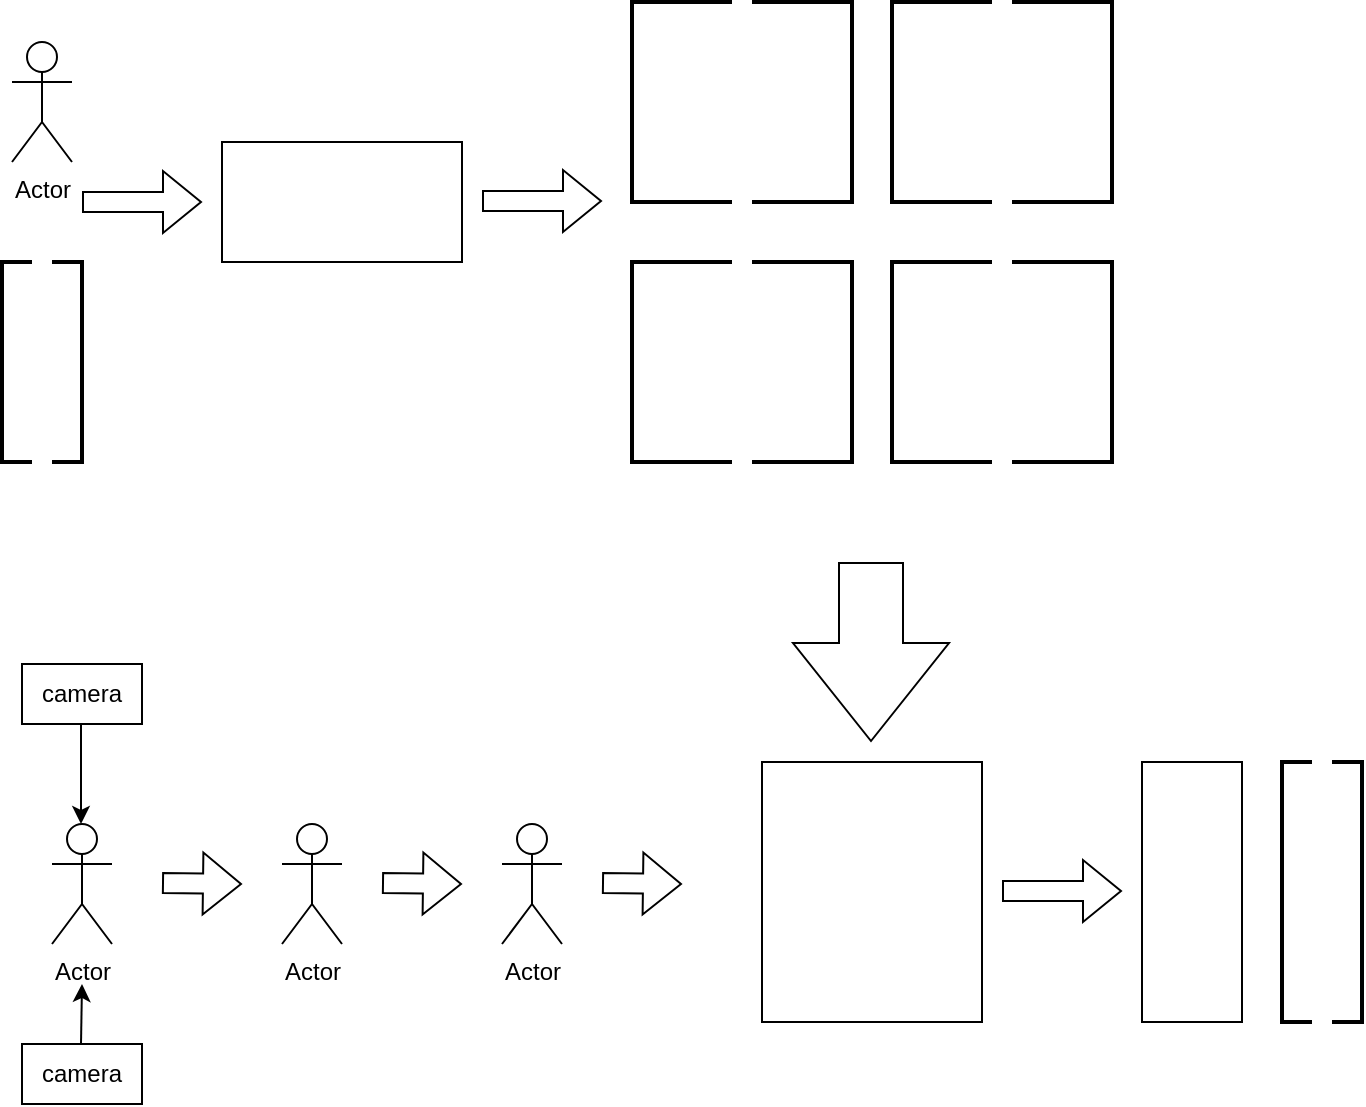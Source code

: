<mxfile version="20.8.1" type="github">
  <diagram id="xfnueDyBU45pbn4OBLwx" name="第 1 页">
    <mxGraphModel dx="925" dy="740" grid="1" gridSize="10" guides="1" tooltips="1" connect="1" arrows="1" fold="1" page="1" pageScale="1" pageWidth="827" pageHeight="1169" math="0" shadow="0">
      <root>
        <mxCell id="0" />
        <mxCell id="1" parent="0" />
        <mxCell id="b7YXW5oOEjvJ8driE_tI-1" value="Actor" style="shape=umlActor;verticalLabelPosition=bottom;verticalAlign=top;html=1;outlineConnect=0;" vertex="1" parent="1">
          <mxGeometry x="85" y="60" width="30" height="60" as="geometry" />
        </mxCell>
        <mxCell id="b7YXW5oOEjvJ8driE_tI-2" value="" style="shape=flexArrow;endArrow=classic;html=1;rounded=0;" edge="1" parent="1">
          <mxGeometry width="50" height="50" relative="1" as="geometry">
            <mxPoint x="120" y="140" as="sourcePoint" />
            <mxPoint x="180" y="140" as="targetPoint" />
          </mxGeometry>
        </mxCell>
        <mxCell id="b7YXW5oOEjvJ8driE_tI-3" value="" style="rounded=0;whiteSpace=wrap;html=1;" vertex="1" parent="1">
          <mxGeometry x="190" y="110" width="120" height="60" as="geometry" />
        </mxCell>
        <mxCell id="b7YXW5oOEjvJ8driE_tI-5" value="" style="shape=flexArrow;endArrow=classic;html=1;rounded=0;" edge="1" parent="1">
          <mxGeometry width="50" height="50" relative="1" as="geometry">
            <mxPoint x="320" y="139.5" as="sourcePoint" />
            <mxPoint x="380" y="139.5" as="targetPoint" />
          </mxGeometry>
        </mxCell>
        <mxCell id="b7YXW5oOEjvJ8driE_tI-12" value="" style="shape=flexArrow;endArrow=classic;html=1;rounded=0;endWidth=45;endSize=16;width=32;" edge="1" parent="1">
          <mxGeometry x="-0.556" y="-30" width="50" height="50" relative="1" as="geometry">
            <mxPoint x="514.5" y="320" as="sourcePoint" />
            <mxPoint x="514.5" y="410" as="targetPoint" />
            <mxPoint as="offset" />
          </mxGeometry>
        </mxCell>
        <mxCell id="b7YXW5oOEjvJ8driE_tI-13" value="" style="rounded=0;whiteSpace=wrap;html=1;" vertex="1" parent="1">
          <mxGeometry x="460" y="420" width="110" height="130" as="geometry" />
        </mxCell>
        <mxCell id="b7YXW5oOEjvJ8driE_tI-15" value="" style="shape=flexArrow;endArrow=classic;html=1;rounded=0;" edge="1" parent="1">
          <mxGeometry width="50" height="50" relative="1" as="geometry">
            <mxPoint x="580" y="484.5" as="sourcePoint" />
            <mxPoint x="640" y="484.5" as="targetPoint" />
          </mxGeometry>
        </mxCell>
        <mxCell id="b7YXW5oOEjvJ8driE_tI-16" value="" style="rounded=0;whiteSpace=wrap;html=1;" vertex="1" parent="1">
          <mxGeometry x="650" y="420" width="50" height="130" as="geometry" />
        </mxCell>
        <mxCell id="b7YXW5oOEjvJ8driE_tI-17" value="camera" style="rounded=0;whiteSpace=wrap;html=1;" vertex="1" parent="1">
          <mxGeometry x="90" y="371" width="60" height="30" as="geometry" />
        </mxCell>
        <mxCell id="b7YXW5oOEjvJ8driE_tI-19" value="Actor" style="shape=umlActor;verticalLabelPosition=bottom;verticalAlign=top;html=1;outlineConnect=0;" vertex="1" parent="1">
          <mxGeometry x="105" y="451" width="30" height="60" as="geometry" />
        </mxCell>
        <mxCell id="b7YXW5oOEjvJ8driE_tI-20" value="" style="endArrow=classic;html=1;rounded=0;" edge="1" parent="1">
          <mxGeometry width="50" height="50" relative="1" as="geometry">
            <mxPoint x="119.5" y="401" as="sourcePoint" />
            <mxPoint x="119.5" y="451" as="targetPoint" />
          </mxGeometry>
        </mxCell>
        <mxCell id="b7YXW5oOEjvJ8driE_tI-21" value="camera" style="rounded=0;whiteSpace=wrap;html=1;" vertex="1" parent="1">
          <mxGeometry x="90" y="561" width="60" height="30" as="geometry" />
        </mxCell>
        <mxCell id="b7YXW5oOEjvJ8driE_tI-23" value="" style="endArrow=classic;html=1;rounded=0;" edge="1" parent="1">
          <mxGeometry width="50" height="50" relative="1" as="geometry">
            <mxPoint x="119.5" y="561" as="sourcePoint" />
            <mxPoint x="120" y="531" as="targetPoint" />
          </mxGeometry>
        </mxCell>
        <mxCell id="b7YXW5oOEjvJ8driE_tI-24" value="" style="shape=flexArrow;endArrow=classic;html=1;rounded=0;" edge="1" parent="1">
          <mxGeometry x="1" y="-104" width="50" height="50" relative="1" as="geometry">
            <mxPoint x="160" y="480.5" as="sourcePoint" />
            <mxPoint x="200" y="481" as="targetPoint" />
            <mxPoint x="101" y="-74" as="offset" />
          </mxGeometry>
        </mxCell>
        <mxCell id="b7YXW5oOEjvJ8driE_tI-25" value="Actor" style="shape=umlActor;verticalLabelPosition=bottom;verticalAlign=top;html=1;outlineConnect=0;" vertex="1" parent="1">
          <mxGeometry x="220" y="451" width="30" height="60" as="geometry" />
        </mxCell>
        <mxCell id="b7YXW5oOEjvJ8driE_tI-26" value="" style="shape=flexArrow;endArrow=classic;html=1;rounded=0;" edge="1" parent="1">
          <mxGeometry x="1" y="-104" width="50" height="50" relative="1" as="geometry">
            <mxPoint x="270" y="480.5" as="sourcePoint" />
            <mxPoint x="310" y="481" as="targetPoint" />
            <mxPoint x="101" y="-74" as="offset" />
          </mxGeometry>
        </mxCell>
        <mxCell id="b7YXW5oOEjvJ8driE_tI-28" value="Actor" style="shape=umlActor;verticalLabelPosition=bottom;verticalAlign=top;html=1;outlineConnect=0;" vertex="1" parent="1">
          <mxGeometry x="330" y="451" width="30" height="60" as="geometry" />
        </mxCell>
        <mxCell id="b7YXW5oOEjvJ8driE_tI-29" value="" style="shape=flexArrow;endArrow=classic;html=1;rounded=0;" edge="1" parent="1">
          <mxGeometry x="1" y="-104" width="50" height="50" relative="1" as="geometry">
            <mxPoint x="380" y="480.5" as="sourcePoint" />
            <mxPoint x="420" y="481" as="targetPoint" />
            <mxPoint x="101" y="-74" as="offset" />
          </mxGeometry>
        </mxCell>
        <mxCell id="b7YXW5oOEjvJ8driE_tI-31" value="" style="strokeWidth=2;html=1;shape=mxgraph.flowchart.annotation_1;align=left;pointerEvents=1;" vertex="1" parent="1">
          <mxGeometry x="395" y="40" width="50" height="100" as="geometry" />
        </mxCell>
        <mxCell id="b7YXW5oOEjvJ8driE_tI-32" value="" style="strokeWidth=2;html=1;shape=mxgraph.flowchart.annotation_1;align=left;pointerEvents=1;" vertex="1" parent="1">
          <mxGeometry x="395" y="170" width="50" height="100" as="geometry" />
        </mxCell>
        <mxCell id="b7YXW5oOEjvJ8driE_tI-33" value="" style="strokeWidth=2;html=1;shape=mxgraph.flowchart.annotation_1;align=left;pointerEvents=1;flipH=1;" vertex="1" parent="1">
          <mxGeometry x="455" y="170" width="50" height="100" as="geometry" />
        </mxCell>
        <mxCell id="b7YXW5oOEjvJ8driE_tI-34" value="" style="strokeWidth=2;html=1;shape=mxgraph.flowchart.annotation_1;align=left;pointerEvents=1;flipH=1;" vertex="1" parent="1">
          <mxGeometry x="455" y="40" width="50" height="100" as="geometry" />
        </mxCell>
        <mxCell id="b7YXW5oOEjvJ8driE_tI-35" value="" style="strokeWidth=2;html=1;shape=mxgraph.flowchart.annotation_1;align=left;pointerEvents=1;" vertex="1" parent="1">
          <mxGeometry x="525" y="40" width="50" height="100" as="geometry" />
        </mxCell>
        <mxCell id="b7YXW5oOEjvJ8driE_tI-36" value="" style="strokeWidth=2;html=1;shape=mxgraph.flowchart.annotation_1;align=left;pointerEvents=1;" vertex="1" parent="1">
          <mxGeometry x="525" y="170" width="50" height="100" as="geometry" />
        </mxCell>
        <mxCell id="b7YXW5oOEjvJ8driE_tI-37" value="" style="strokeWidth=2;html=1;shape=mxgraph.flowchart.annotation_1;align=left;pointerEvents=1;flipH=1;" vertex="1" parent="1">
          <mxGeometry x="585" y="170" width="50" height="100" as="geometry" />
        </mxCell>
        <mxCell id="b7YXW5oOEjvJ8driE_tI-38" value="" style="strokeWidth=2;html=1;shape=mxgraph.flowchart.annotation_1;align=left;pointerEvents=1;flipH=1;" vertex="1" parent="1">
          <mxGeometry x="585" y="40" width="50" height="100" as="geometry" />
        </mxCell>
        <mxCell id="b7YXW5oOEjvJ8driE_tI-39" value="" style="strokeWidth=2;html=1;shape=mxgraph.flowchart.annotation_1;align=left;pointerEvents=1;" vertex="1" parent="1">
          <mxGeometry x="80" y="170" width="15" height="100" as="geometry" />
        </mxCell>
        <mxCell id="b7YXW5oOEjvJ8driE_tI-40" value="" style="strokeWidth=2;html=1;shape=mxgraph.flowchart.annotation_1;align=left;pointerEvents=1;flipH=1;" vertex="1" parent="1">
          <mxGeometry x="105" y="170" width="15" height="100" as="geometry" />
        </mxCell>
        <mxCell id="b7YXW5oOEjvJ8driE_tI-43" value="" style="strokeWidth=2;html=1;shape=mxgraph.flowchart.annotation_1;align=left;pointerEvents=1;" vertex="1" parent="1">
          <mxGeometry x="720" y="420" width="15" height="130" as="geometry" />
        </mxCell>
        <mxCell id="b7YXW5oOEjvJ8driE_tI-44" value="" style="strokeWidth=2;html=1;shape=mxgraph.flowchart.annotation_1;align=left;pointerEvents=1;flipH=1;" vertex="1" parent="1">
          <mxGeometry x="745" y="420" width="15" height="130" as="geometry" />
        </mxCell>
      </root>
    </mxGraphModel>
  </diagram>
</mxfile>
